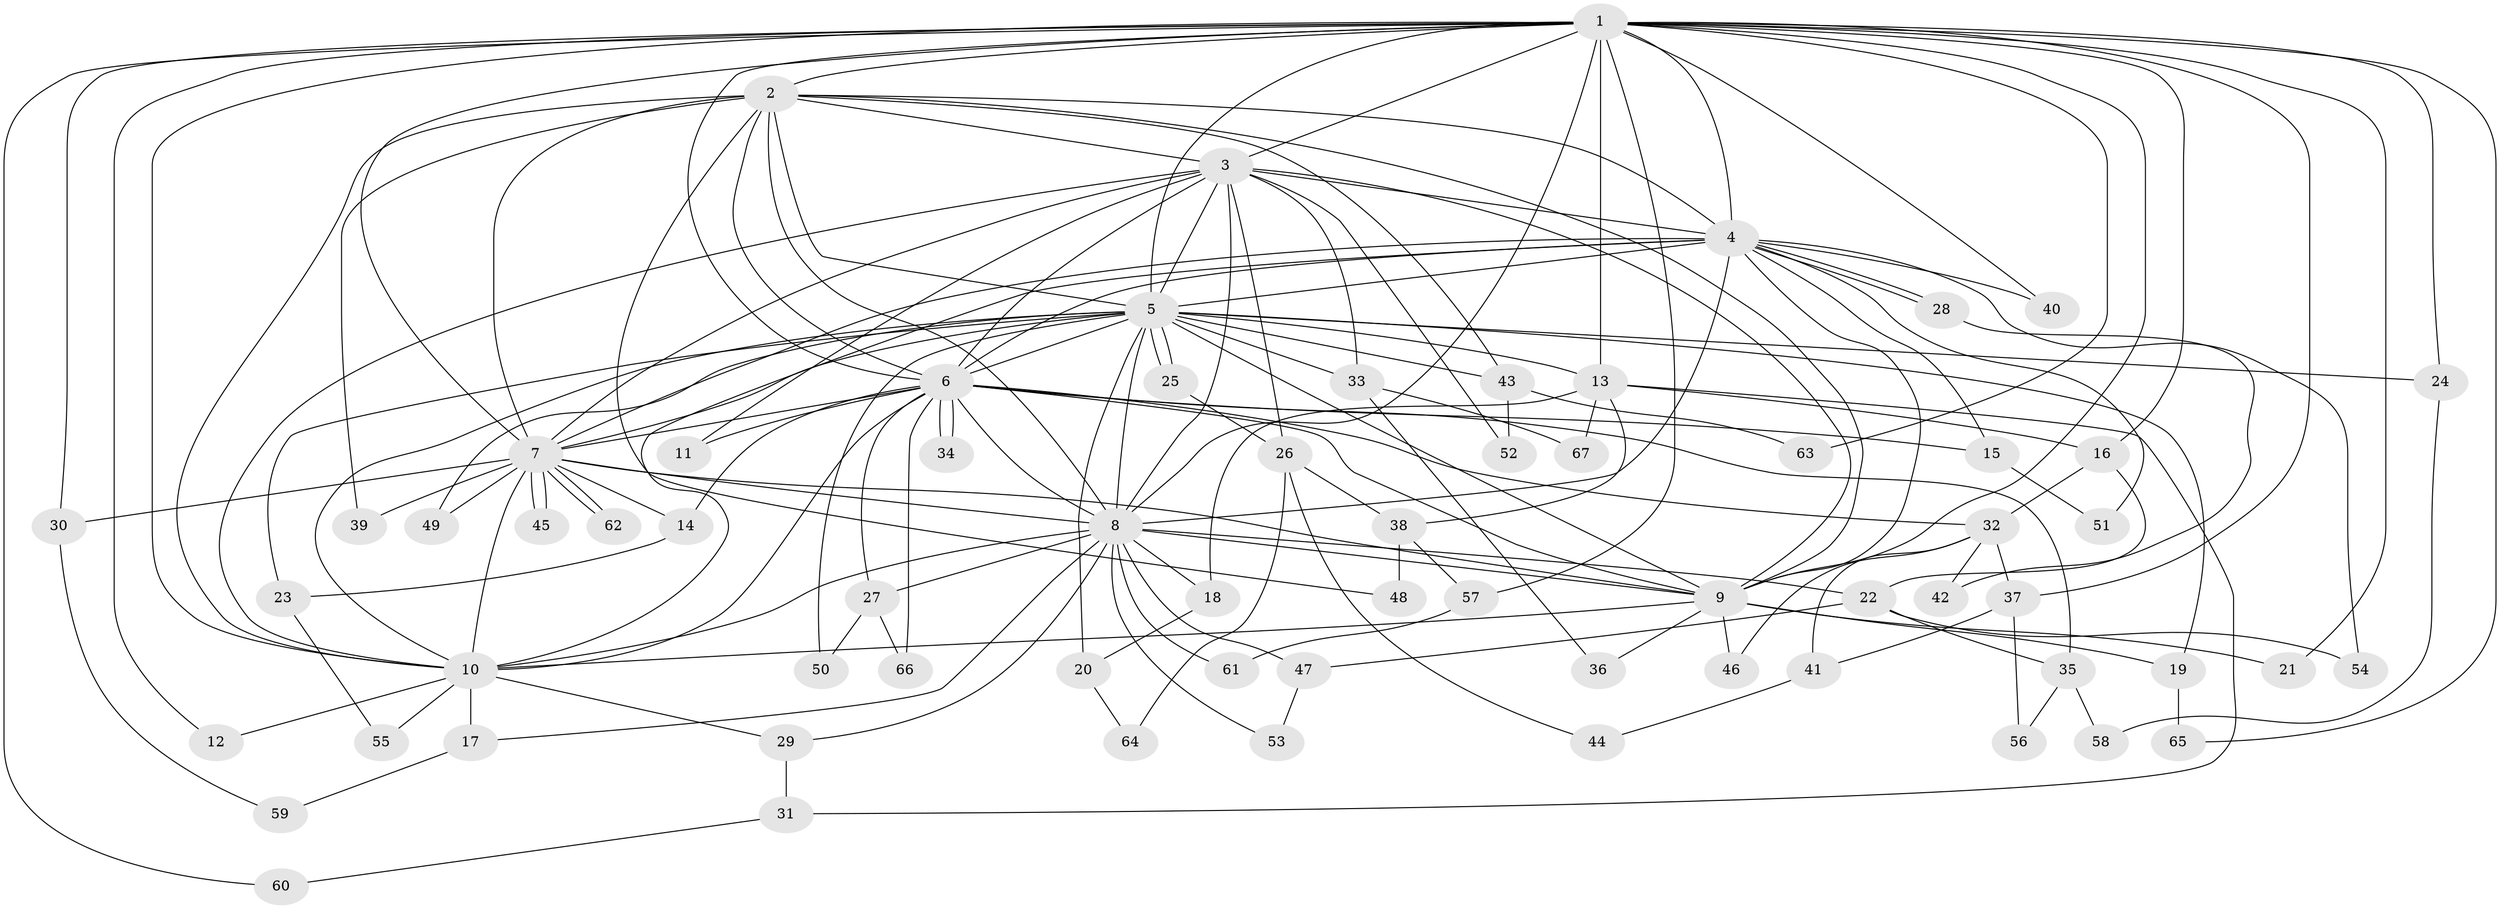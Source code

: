 // coarse degree distribution, {21: 0.024390243902439025, 18: 0.024390243902439025, 10: 0.04878048780487805, 16: 0.024390243902439025, 12: 0.024390243902439025, 13: 0.024390243902439025, 14: 0.024390243902439025, 2: 0.36585365853658536, 4: 0.0975609756097561, 7: 0.04878048780487805, 3: 0.2682926829268293, 5: 0.024390243902439025}
// Generated by graph-tools (version 1.1) at 2025/41/03/06/25 10:41:37]
// undirected, 67 vertices, 159 edges
graph export_dot {
graph [start="1"]
  node [color=gray90,style=filled];
  1;
  2;
  3;
  4;
  5;
  6;
  7;
  8;
  9;
  10;
  11;
  12;
  13;
  14;
  15;
  16;
  17;
  18;
  19;
  20;
  21;
  22;
  23;
  24;
  25;
  26;
  27;
  28;
  29;
  30;
  31;
  32;
  33;
  34;
  35;
  36;
  37;
  38;
  39;
  40;
  41;
  42;
  43;
  44;
  45;
  46;
  47;
  48;
  49;
  50;
  51;
  52;
  53;
  54;
  55;
  56;
  57;
  58;
  59;
  60;
  61;
  62;
  63;
  64;
  65;
  66;
  67;
  1 -- 2;
  1 -- 3;
  1 -- 4;
  1 -- 5;
  1 -- 6;
  1 -- 7;
  1 -- 8;
  1 -- 9;
  1 -- 10;
  1 -- 12;
  1 -- 13;
  1 -- 16;
  1 -- 21;
  1 -- 24;
  1 -- 30;
  1 -- 37;
  1 -- 40;
  1 -- 57;
  1 -- 60;
  1 -- 63;
  1 -- 65;
  2 -- 3;
  2 -- 4;
  2 -- 5;
  2 -- 6;
  2 -- 7;
  2 -- 8;
  2 -- 9;
  2 -- 10;
  2 -- 39;
  2 -- 43;
  2 -- 48;
  3 -- 4;
  3 -- 5;
  3 -- 6;
  3 -- 7;
  3 -- 8;
  3 -- 9;
  3 -- 10;
  3 -- 11;
  3 -- 26;
  3 -- 33;
  3 -- 52;
  4 -- 5;
  4 -- 6;
  4 -- 7;
  4 -- 8;
  4 -- 9;
  4 -- 10;
  4 -- 15;
  4 -- 28;
  4 -- 28;
  4 -- 40;
  4 -- 51;
  4 -- 54;
  5 -- 6;
  5 -- 7;
  5 -- 8;
  5 -- 9;
  5 -- 10;
  5 -- 13;
  5 -- 19;
  5 -- 20;
  5 -- 23;
  5 -- 24;
  5 -- 25;
  5 -- 25;
  5 -- 33;
  5 -- 43;
  5 -- 49;
  5 -- 50;
  6 -- 7;
  6 -- 8;
  6 -- 9;
  6 -- 10;
  6 -- 11;
  6 -- 14;
  6 -- 15;
  6 -- 27;
  6 -- 32;
  6 -- 34;
  6 -- 34;
  6 -- 35;
  6 -- 66;
  7 -- 8;
  7 -- 9;
  7 -- 10;
  7 -- 14;
  7 -- 30;
  7 -- 39;
  7 -- 45;
  7 -- 45;
  7 -- 49;
  7 -- 62;
  7 -- 62;
  8 -- 9;
  8 -- 10;
  8 -- 17;
  8 -- 18;
  8 -- 22;
  8 -- 27;
  8 -- 29;
  8 -- 47;
  8 -- 53;
  8 -- 61;
  9 -- 10;
  9 -- 19;
  9 -- 21;
  9 -- 36;
  9 -- 46;
  10 -- 12;
  10 -- 17;
  10 -- 29;
  10 -- 55;
  13 -- 16;
  13 -- 18;
  13 -- 31;
  13 -- 38;
  13 -- 67;
  14 -- 23;
  15 -- 51;
  16 -- 22;
  16 -- 32;
  17 -- 59;
  18 -- 20;
  19 -- 65;
  20 -- 64;
  22 -- 35;
  22 -- 47;
  22 -- 54;
  23 -- 55;
  24 -- 58;
  25 -- 26;
  26 -- 38;
  26 -- 44;
  26 -- 64;
  27 -- 50;
  27 -- 66;
  28 -- 42;
  29 -- 31;
  30 -- 59;
  31 -- 60;
  32 -- 37;
  32 -- 41;
  32 -- 42;
  32 -- 46;
  33 -- 36;
  33 -- 67;
  35 -- 56;
  35 -- 58;
  37 -- 41;
  37 -- 56;
  38 -- 48;
  38 -- 57;
  41 -- 44;
  43 -- 52;
  43 -- 63;
  47 -- 53;
  57 -- 61;
}
